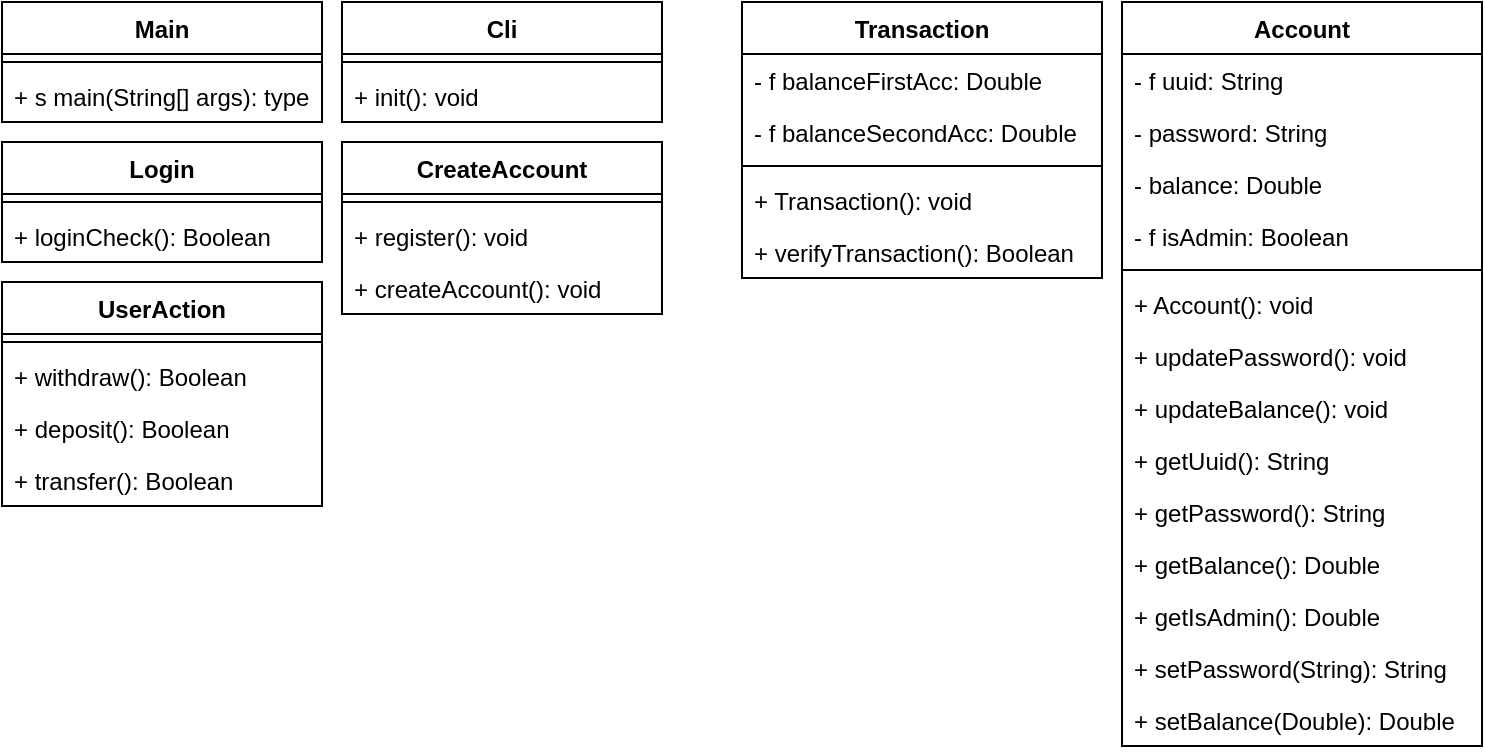 <mxfile version="15.3.8" type="device"><diagram id="AAXwGazEUN2-GNb-1yAt" name="Page-1"><mxGraphModel dx="981" dy="634" grid="1" gridSize="10" guides="1" tooltips="1" connect="1" arrows="1" fold="1" page="1" pageScale="1" pageWidth="827" pageHeight="1169" math="0" shadow="0"><root><mxCell id="0"/><mxCell id="1" parent="0"/><mxCell id="O7OG5EorGiRBwuyAcbDL-1" value="Main" style="swimlane;fontStyle=1;align=center;verticalAlign=top;childLayout=stackLayout;horizontal=1;startSize=26;horizontalStack=0;resizeParent=1;resizeParentMax=0;resizeLast=0;collapsible=1;marginBottom=0;" vertex="1" parent="1"><mxGeometry x="30" y="180" width="160" height="60" as="geometry"/></mxCell><mxCell id="O7OG5EorGiRBwuyAcbDL-3" value="" style="line;strokeWidth=1;fillColor=none;align=left;verticalAlign=middle;spacingTop=-1;spacingLeft=3;spacingRight=3;rotatable=0;labelPosition=right;points=[];portConstraint=eastwest;" vertex="1" parent="O7OG5EorGiRBwuyAcbDL-1"><mxGeometry y="26" width="160" height="8" as="geometry"/></mxCell><mxCell id="O7OG5EorGiRBwuyAcbDL-4" value="+ s main(String[] args): type" style="text;strokeColor=none;fillColor=none;align=left;verticalAlign=top;spacingLeft=4;spacingRight=4;overflow=hidden;rotatable=0;points=[[0,0.5],[1,0.5]];portConstraint=eastwest;" vertex="1" parent="O7OG5EorGiRBwuyAcbDL-1"><mxGeometry y="34" width="160" height="26" as="geometry"/></mxCell><mxCell id="O7OG5EorGiRBwuyAcbDL-5" value="Account" style="swimlane;fontStyle=1;align=center;verticalAlign=top;childLayout=stackLayout;horizontal=1;startSize=26;horizontalStack=0;resizeParent=1;resizeParentMax=0;resizeLast=0;collapsible=1;marginBottom=0;" vertex="1" parent="1"><mxGeometry x="590" y="180" width="180" height="372" as="geometry"/></mxCell><mxCell id="O7OG5EorGiRBwuyAcbDL-6" value="- f uuid: String" style="text;strokeColor=none;fillColor=none;align=left;verticalAlign=top;spacingLeft=4;spacingRight=4;overflow=hidden;rotatable=0;points=[[0,0.5],[1,0.5]];portConstraint=eastwest;" vertex="1" parent="O7OG5EorGiRBwuyAcbDL-5"><mxGeometry y="26" width="180" height="26" as="geometry"/></mxCell><mxCell id="O7OG5EorGiRBwuyAcbDL-9" value="- password: String" style="text;strokeColor=none;fillColor=none;align=left;verticalAlign=top;spacingLeft=4;spacingRight=4;overflow=hidden;rotatable=0;points=[[0,0.5],[1,0.5]];portConstraint=eastwest;" vertex="1" parent="O7OG5EorGiRBwuyAcbDL-5"><mxGeometry y="52" width="180" height="26" as="geometry"/></mxCell><mxCell id="O7OG5EorGiRBwuyAcbDL-10" value="- balance: Double" style="text;strokeColor=none;fillColor=none;align=left;verticalAlign=top;spacingLeft=4;spacingRight=4;overflow=hidden;rotatable=0;points=[[0,0.5],[1,0.5]];portConstraint=eastwest;" vertex="1" parent="O7OG5EorGiRBwuyAcbDL-5"><mxGeometry y="78" width="180" height="26" as="geometry"/></mxCell><mxCell id="O7OG5EorGiRBwuyAcbDL-11" value="- f isAdmin: Boolean" style="text;strokeColor=none;fillColor=none;align=left;verticalAlign=top;spacingLeft=4;spacingRight=4;overflow=hidden;rotatable=0;points=[[0,0.5],[1,0.5]];portConstraint=eastwest;" vertex="1" parent="O7OG5EorGiRBwuyAcbDL-5"><mxGeometry y="104" width="180" height="26" as="geometry"/></mxCell><mxCell id="O7OG5EorGiRBwuyAcbDL-7" value="" style="line;strokeWidth=1;fillColor=none;align=left;verticalAlign=middle;spacingTop=-1;spacingLeft=3;spacingRight=3;rotatable=0;labelPosition=right;points=[];portConstraint=eastwest;" vertex="1" parent="O7OG5EorGiRBwuyAcbDL-5"><mxGeometry y="130" width="180" height="8" as="geometry"/></mxCell><mxCell id="O7OG5EorGiRBwuyAcbDL-14" value="+ Account(): void" style="text;strokeColor=none;fillColor=none;align=left;verticalAlign=top;spacingLeft=4;spacingRight=4;overflow=hidden;rotatable=0;points=[[0,0.5],[1,0.5]];portConstraint=eastwest;" vertex="1" parent="O7OG5EorGiRBwuyAcbDL-5"><mxGeometry y="138" width="180" height="26" as="geometry"/></mxCell><mxCell id="O7OG5EorGiRBwuyAcbDL-19" value="+ updatePassword(): void" style="text;strokeColor=none;fillColor=none;align=left;verticalAlign=top;spacingLeft=4;spacingRight=4;overflow=hidden;rotatable=0;points=[[0,0.5],[1,0.5]];portConstraint=eastwest;" vertex="1" parent="O7OG5EorGiRBwuyAcbDL-5"><mxGeometry y="164" width="180" height="26" as="geometry"/></mxCell><mxCell id="O7OG5EorGiRBwuyAcbDL-20" value="+ updateBalance(): void" style="text;strokeColor=none;fillColor=none;align=left;verticalAlign=top;spacingLeft=4;spacingRight=4;overflow=hidden;rotatable=0;points=[[0,0.5],[1,0.5]];portConstraint=eastwest;" vertex="1" parent="O7OG5EorGiRBwuyAcbDL-5"><mxGeometry y="190" width="180" height="26" as="geometry"/></mxCell><mxCell id="O7OG5EorGiRBwuyAcbDL-8" value="+ getUuid(): String" style="text;strokeColor=none;fillColor=none;align=left;verticalAlign=top;spacingLeft=4;spacingRight=4;overflow=hidden;rotatable=0;points=[[0,0.5],[1,0.5]];portConstraint=eastwest;" vertex="1" parent="O7OG5EorGiRBwuyAcbDL-5"><mxGeometry y="216" width="180" height="26" as="geometry"/></mxCell><mxCell id="O7OG5EorGiRBwuyAcbDL-15" value="+ getPassword(): String" style="text;strokeColor=none;fillColor=none;align=left;verticalAlign=top;spacingLeft=4;spacingRight=4;overflow=hidden;rotatable=0;points=[[0,0.5],[1,0.5]];portConstraint=eastwest;" vertex="1" parent="O7OG5EorGiRBwuyAcbDL-5"><mxGeometry y="242" width="180" height="26" as="geometry"/></mxCell><mxCell id="O7OG5EorGiRBwuyAcbDL-16" value="+ getBalance(): Double" style="text;strokeColor=none;fillColor=none;align=left;verticalAlign=top;spacingLeft=4;spacingRight=4;overflow=hidden;rotatable=0;points=[[0,0.5],[1,0.5]];portConstraint=eastwest;" vertex="1" parent="O7OG5EorGiRBwuyAcbDL-5"><mxGeometry y="268" width="180" height="26" as="geometry"/></mxCell><mxCell id="O7OG5EorGiRBwuyAcbDL-26" value="+ getIsAdmin(): Double" style="text;strokeColor=none;fillColor=none;align=left;verticalAlign=top;spacingLeft=4;spacingRight=4;overflow=hidden;rotatable=0;points=[[0,0.5],[1,0.5]];portConstraint=eastwest;" vertex="1" parent="O7OG5EorGiRBwuyAcbDL-5"><mxGeometry y="294" width="180" height="26" as="geometry"/></mxCell><mxCell id="O7OG5EorGiRBwuyAcbDL-17" value="+ setPassword(String): String" style="text;strokeColor=none;fillColor=none;align=left;verticalAlign=top;spacingLeft=4;spacingRight=4;overflow=hidden;rotatable=0;points=[[0,0.5],[1,0.5]];portConstraint=eastwest;" vertex="1" parent="O7OG5EorGiRBwuyAcbDL-5"><mxGeometry y="320" width="180" height="26" as="geometry"/></mxCell><mxCell id="O7OG5EorGiRBwuyAcbDL-18" value="+ setBalance(Double): Double" style="text;strokeColor=none;fillColor=none;align=left;verticalAlign=top;spacingLeft=4;spacingRight=4;overflow=hidden;rotatable=0;points=[[0,0.5],[1,0.5]];portConstraint=eastwest;" vertex="1" parent="O7OG5EorGiRBwuyAcbDL-5"><mxGeometry y="346" width="180" height="26" as="geometry"/></mxCell><mxCell id="O7OG5EorGiRBwuyAcbDL-21" value="Cli" style="swimlane;fontStyle=1;align=center;verticalAlign=top;childLayout=stackLayout;horizontal=1;startSize=26;horizontalStack=0;resizeParent=1;resizeParentMax=0;resizeLast=0;collapsible=1;marginBottom=0;" vertex="1" parent="1"><mxGeometry x="200" y="180" width="160" height="60" as="geometry"/></mxCell><mxCell id="O7OG5EorGiRBwuyAcbDL-23" value="" style="line;strokeWidth=1;fillColor=none;align=left;verticalAlign=middle;spacingTop=-1;spacingLeft=3;spacingRight=3;rotatable=0;labelPosition=right;points=[];portConstraint=eastwest;" vertex="1" parent="O7OG5EorGiRBwuyAcbDL-21"><mxGeometry y="26" width="160" height="8" as="geometry"/></mxCell><mxCell id="O7OG5EorGiRBwuyAcbDL-24" value="+ init(): void" style="text;strokeColor=none;fillColor=none;align=left;verticalAlign=top;spacingLeft=4;spacingRight=4;overflow=hidden;rotatable=0;points=[[0,0.5],[1,0.5]];portConstraint=eastwest;" vertex="1" parent="O7OG5EorGiRBwuyAcbDL-21"><mxGeometry y="34" width="160" height="26" as="geometry"/></mxCell><mxCell id="O7OG5EorGiRBwuyAcbDL-27" value="CreateAccount" style="swimlane;fontStyle=1;align=center;verticalAlign=top;childLayout=stackLayout;horizontal=1;startSize=26;horizontalStack=0;resizeParent=1;resizeParentMax=0;resizeLast=0;collapsible=1;marginBottom=0;" vertex="1" parent="1"><mxGeometry x="200" y="250" width="160" height="86" as="geometry"/></mxCell><mxCell id="O7OG5EorGiRBwuyAcbDL-28" value="" style="line;strokeWidth=1;fillColor=none;align=left;verticalAlign=middle;spacingTop=-1;spacingLeft=3;spacingRight=3;rotatable=0;labelPosition=right;points=[];portConstraint=eastwest;" vertex="1" parent="O7OG5EorGiRBwuyAcbDL-27"><mxGeometry y="26" width="160" height="8" as="geometry"/></mxCell><mxCell id="O7OG5EorGiRBwuyAcbDL-29" value="+ register(): void" style="text;strokeColor=none;fillColor=none;align=left;verticalAlign=top;spacingLeft=4;spacingRight=4;overflow=hidden;rotatable=0;points=[[0,0.5],[1,0.5]];portConstraint=eastwest;" vertex="1" parent="O7OG5EorGiRBwuyAcbDL-27"><mxGeometry y="34" width="160" height="26" as="geometry"/></mxCell><mxCell id="O7OG5EorGiRBwuyAcbDL-36" value="+ createAccount(): void" style="text;strokeColor=none;fillColor=none;align=left;verticalAlign=top;spacingLeft=4;spacingRight=4;overflow=hidden;rotatable=0;points=[[0,0.5],[1,0.5]];portConstraint=eastwest;" vertex="1" parent="O7OG5EorGiRBwuyAcbDL-27"><mxGeometry y="60" width="160" height="26" as="geometry"/></mxCell><mxCell id="O7OG5EorGiRBwuyAcbDL-30" value="Login" style="swimlane;fontStyle=1;align=center;verticalAlign=top;childLayout=stackLayout;horizontal=1;startSize=26;horizontalStack=0;resizeParent=1;resizeParentMax=0;resizeLast=0;collapsible=1;marginBottom=0;" vertex="1" parent="1"><mxGeometry x="30" y="250" width="160" height="60" as="geometry"/></mxCell><mxCell id="O7OG5EorGiRBwuyAcbDL-31" value="" style="line;strokeWidth=1;fillColor=none;align=left;verticalAlign=middle;spacingTop=-1;spacingLeft=3;spacingRight=3;rotatable=0;labelPosition=right;points=[];portConstraint=eastwest;" vertex="1" parent="O7OG5EorGiRBwuyAcbDL-30"><mxGeometry y="26" width="160" height="8" as="geometry"/></mxCell><mxCell id="O7OG5EorGiRBwuyAcbDL-32" value="+ loginCheck(): Boolean" style="text;strokeColor=none;fillColor=none;align=left;verticalAlign=top;spacingLeft=4;spacingRight=4;overflow=hidden;rotatable=0;points=[[0,0.5],[1,0.5]];portConstraint=eastwest;" vertex="1" parent="O7OG5EorGiRBwuyAcbDL-30"><mxGeometry y="34" width="160" height="26" as="geometry"/></mxCell><mxCell id="O7OG5EorGiRBwuyAcbDL-37" value="UserAction" style="swimlane;fontStyle=1;align=center;verticalAlign=top;childLayout=stackLayout;horizontal=1;startSize=26;horizontalStack=0;resizeParent=1;resizeParentMax=0;resizeLast=0;collapsible=1;marginBottom=0;" vertex="1" parent="1"><mxGeometry x="30" y="320" width="160" height="112" as="geometry"/></mxCell><mxCell id="O7OG5EorGiRBwuyAcbDL-38" value="" style="line;strokeWidth=1;fillColor=none;align=left;verticalAlign=middle;spacingTop=-1;spacingLeft=3;spacingRight=3;rotatable=0;labelPosition=right;points=[];portConstraint=eastwest;" vertex="1" parent="O7OG5EorGiRBwuyAcbDL-37"><mxGeometry y="26" width="160" height="8" as="geometry"/></mxCell><mxCell id="O7OG5EorGiRBwuyAcbDL-39" value="+ withdraw(): Boolean" style="text;strokeColor=none;fillColor=none;align=left;verticalAlign=top;spacingLeft=4;spacingRight=4;overflow=hidden;rotatable=0;points=[[0,0.5],[1,0.5]];portConstraint=eastwest;" vertex="1" parent="O7OG5EorGiRBwuyAcbDL-37"><mxGeometry y="34" width="160" height="26" as="geometry"/></mxCell><mxCell id="O7OG5EorGiRBwuyAcbDL-40" value="+ deposit(): Boolean" style="text;strokeColor=none;fillColor=none;align=left;verticalAlign=top;spacingLeft=4;spacingRight=4;overflow=hidden;rotatable=0;points=[[0,0.5],[1,0.5]];portConstraint=eastwest;" vertex="1" parent="O7OG5EorGiRBwuyAcbDL-37"><mxGeometry y="60" width="160" height="26" as="geometry"/></mxCell><mxCell id="O7OG5EorGiRBwuyAcbDL-41" value="+ transfer(): Boolean" style="text;strokeColor=none;fillColor=none;align=left;verticalAlign=top;spacingLeft=4;spacingRight=4;overflow=hidden;rotatable=0;points=[[0,0.5],[1,0.5]];portConstraint=eastwest;" vertex="1" parent="O7OG5EorGiRBwuyAcbDL-37"><mxGeometry y="86" width="160" height="26" as="geometry"/></mxCell><mxCell id="O7OG5EorGiRBwuyAcbDL-52" value="Transaction" style="swimlane;fontStyle=1;align=center;verticalAlign=top;childLayout=stackLayout;horizontal=1;startSize=26;horizontalStack=0;resizeParent=1;resizeParentMax=0;resizeLast=0;collapsible=1;marginBottom=0;" vertex="1" parent="1"><mxGeometry x="400" y="180" width="180" height="138" as="geometry"/></mxCell><mxCell id="O7OG5EorGiRBwuyAcbDL-53" value="- f balanceFirstAcc: Double " style="text;strokeColor=none;fillColor=none;align=left;verticalAlign=top;spacingLeft=4;spacingRight=4;overflow=hidden;rotatable=0;points=[[0,0.5],[1,0.5]];portConstraint=eastwest;" vertex="1" parent="O7OG5EorGiRBwuyAcbDL-52"><mxGeometry y="26" width="180" height="26" as="geometry"/></mxCell><mxCell id="O7OG5EorGiRBwuyAcbDL-56" value="- f balanceSecondAcc: Double" style="text;strokeColor=none;fillColor=none;align=left;verticalAlign=top;spacingLeft=4;spacingRight=4;overflow=hidden;rotatable=0;points=[[0,0.5],[1,0.5]];portConstraint=eastwest;" vertex="1" parent="O7OG5EorGiRBwuyAcbDL-52"><mxGeometry y="52" width="180" height="26" as="geometry"/></mxCell><mxCell id="O7OG5EorGiRBwuyAcbDL-54" value="" style="line;strokeWidth=1;fillColor=none;align=left;verticalAlign=middle;spacingTop=-1;spacingLeft=3;spacingRight=3;rotatable=0;labelPosition=right;points=[];portConstraint=eastwest;" vertex="1" parent="O7OG5EorGiRBwuyAcbDL-52"><mxGeometry y="78" width="180" height="8" as="geometry"/></mxCell><mxCell id="O7OG5EorGiRBwuyAcbDL-55" value="+ Transaction(): void" style="text;strokeColor=none;fillColor=none;align=left;verticalAlign=top;spacingLeft=4;spacingRight=4;overflow=hidden;rotatable=0;points=[[0,0.5],[1,0.5]];portConstraint=eastwest;" vertex="1" parent="O7OG5EorGiRBwuyAcbDL-52"><mxGeometry y="86" width="180" height="26" as="geometry"/></mxCell><mxCell id="O7OG5EorGiRBwuyAcbDL-57" value="+ verifyTransaction(): Boolean" style="text;strokeColor=none;fillColor=none;align=left;verticalAlign=top;spacingLeft=4;spacingRight=4;overflow=hidden;rotatable=0;points=[[0,0.5],[1,0.5]];portConstraint=eastwest;" vertex="1" parent="O7OG5EorGiRBwuyAcbDL-52"><mxGeometry y="112" width="180" height="26" as="geometry"/></mxCell></root></mxGraphModel></diagram></mxfile>